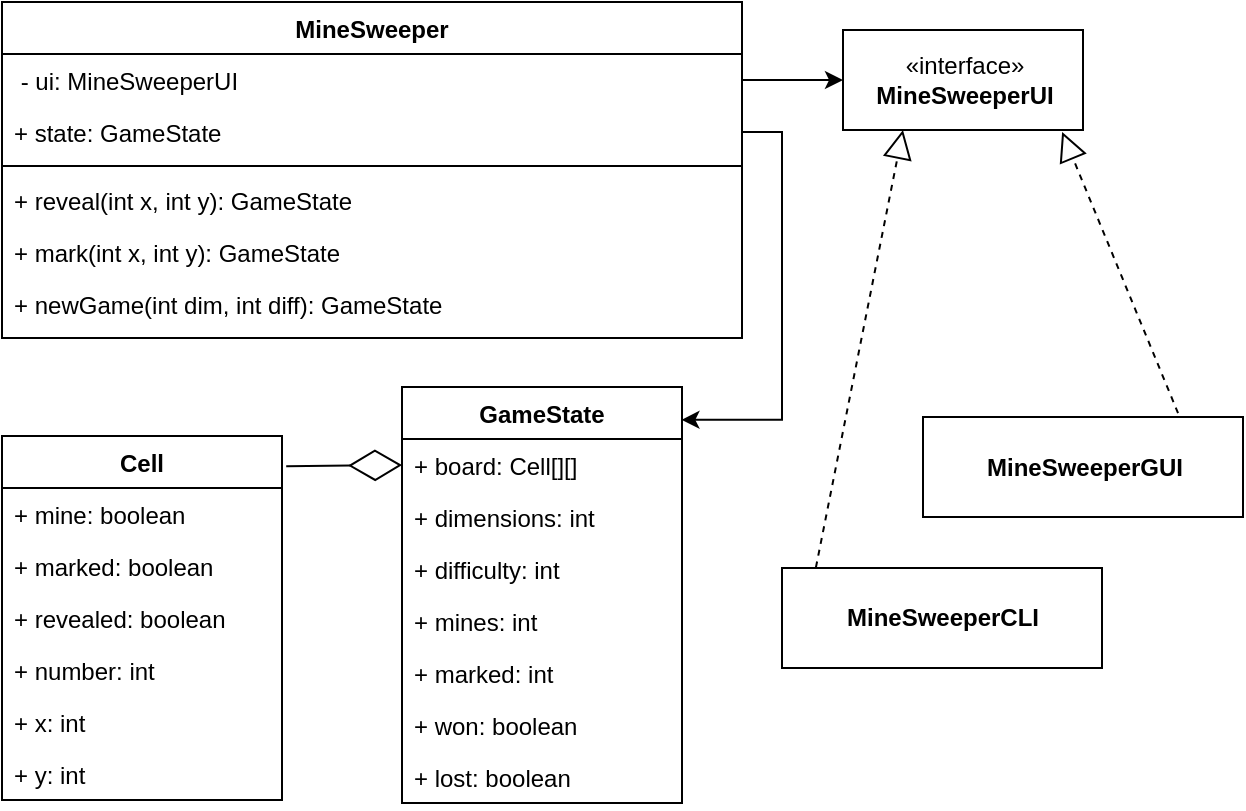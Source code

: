 <mxfile version="10.6.3" type="device"><diagram id="_jWcSGQf4a_v3ilH2a-H" name="Page-1"><mxGraphModel dx="1394" dy="773" grid="1" gridSize="10" guides="1" tooltips="1" connect="1" arrows="1" fold="1" page="1" pageScale="1" pageWidth="827" pageHeight="1169" math="0" shadow="0"><root><mxCell id="0"/><mxCell id="1" parent="0"/><mxCell id="P55-bwk9CbL3GnsySoat-1" value="MineSweeper&#xA;" style="swimlane;fontStyle=1;align=center;verticalAlign=top;childLayout=stackLayout;horizontal=1;startSize=26;horizontalStack=0;resizeParent=1;resizeParentMax=0;resizeLast=0;collapsible=1;marginBottom=0;" vertex="1" parent="1"><mxGeometry x="20" y="20" width="370" height="168" as="geometry"><mxRectangle x="180" y="182" width="150" height="26" as="alternateBounds"/></mxGeometry></mxCell><mxCell id="P55-bwk9CbL3GnsySoat-59" value=" - ui: MineSweeperUI" style="text;strokeColor=none;fillColor=none;align=left;verticalAlign=top;spacingLeft=4;spacingRight=4;overflow=hidden;rotatable=0;points=[[0,0.5],[1,0.5]];portConstraint=eastwest;" vertex="1" parent="P55-bwk9CbL3GnsySoat-1"><mxGeometry y="26" width="370" height="26" as="geometry"/></mxCell><mxCell id="P55-bwk9CbL3GnsySoat-2" value="+ state: GameState&#xA;" style="text;strokeColor=none;fillColor=none;align=left;verticalAlign=top;spacingLeft=4;spacingRight=4;overflow=hidden;rotatable=0;points=[[0,0.5],[1,0.5]];portConstraint=eastwest;" vertex="1" parent="P55-bwk9CbL3GnsySoat-1"><mxGeometry y="52" width="370" height="26" as="geometry"/></mxCell><mxCell id="P55-bwk9CbL3GnsySoat-3" value="" style="line;strokeWidth=1;fillColor=none;align=left;verticalAlign=middle;spacingTop=-1;spacingLeft=3;spacingRight=3;rotatable=0;labelPosition=right;points=[];portConstraint=eastwest;" vertex="1" parent="P55-bwk9CbL3GnsySoat-1"><mxGeometry y="78" width="370" height="8" as="geometry"/></mxCell><mxCell id="P55-bwk9CbL3GnsySoat-4" value="+ reveal(int x, int y): GameState" style="text;strokeColor=none;fillColor=none;align=left;verticalAlign=top;spacingLeft=4;spacingRight=4;overflow=hidden;rotatable=0;points=[[0,0.5],[1,0.5]];portConstraint=eastwest;" vertex="1" parent="P55-bwk9CbL3GnsySoat-1"><mxGeometry y="86" width="370" height="26" as="geometry"/></mxCell><mxCell id="P55-bwk9CbL3GnsySoat-34" value="+ mark(int x, int y): GameState" style="text;strokeColor=none;fillColor=none;align=left;verticalAlign=top;spacingLeft=4;spacingRight=4;overflow=hidden;rotatable=0;points=[[0,0.5],[1,0.5]];portConstraint=eastwest;" vertex="1" parent="P55-bwk9CbL3GnsySoat-1"><mxGeometry y="112" width="370" height="26" as="geometry"/></mxCell><mxCell id="P55-bwk9CbL3GnsySoat-17" value="+ newGame(int dim, int diff): GameState" style="text;strokeColor=none;fillColor=none;align=left;verticalAlign=top;spacingLeft=4;spacingRight=4;overflow=hidden;rotatable=0;points=[[0,0.5],[1,0.5]];portConstraint=eastwest;" vertex="1" parent="P55-bwk9CbL3GnsySoat-1"><mxGeometry y="138" width="370" height="30" as="geometry"/></mxCell><mxCell id="P55-bwk9CbL3GnsySoat-5" value="GameState" style="swimlane;fontStyle=1;childLayout=stackLayout;horizontal=1;startSize=26;fillColor=none;horizontalStack=0;resizeParent=1;resizeParentMax=0;resizeLast=0;collapsible=1;marginBottom=0;" vertex="1" parent="1"><mxGeometry x="220" y="212.5" width="140" height="208" as="geometry"/></mxCell><mxCell id="P55-bwk9CbL3GnsySoat-6" value="+ board: Cell[][]" style="text;strokeColor=none;fillColor=none;align=left;verticalAlign=top;spacingLeft=4;spacingRight=4;overflow=hidden;rotatable=0;points=[[0,0.5],[1,0.5]];portConstraint=eastwest;" vertex="1" parent="P55-bwk9CbL3GnsySoat-5"><mxGeometry y="26" width="140" height="26" as="geometry"/></mxCell><mxCell id="P55-bwk9CbL3GnsySoat-20" value="+ dimensions: int" style="text;strokeColor=none;fillColor=none;align=left;verticalAlign=top;spacingLeft=4;spacingRight=4;overflow=hidden;rotatable=0;points=[[0,0.5],[1,0.5]];portConstraint=eastwest;" vertex="1" parent="P55-bwk9CbL3GnsySoat-5"><mxGeometry y="52" width="140" height="26" as="geometry"/></mxCell><mxCell id="P55-bwk9CbL3GnsySoat-21" value="+ difficulty: int" style="text;strokeColor=none;fillColor=none;align=left;verticalAlign=top;spacingLeft=4;spacingRight=4;overflow=hidden;rotatable=0;points=[[0,0.5],[1,0.5]];portConstraint=eastwest;" vertex="1" parent="P55-bwk9CbL3GnsySoat-5"><mxGeometry y="78" width="140" height="26" as="geometry"/></mxCell><mxCell id="P55-bwk9CbL3GnsySoat-7" value="+ mines: int" style="text;strokeColor=none;fillColor=none;align=left;verticalAlign=top;spacingLeft=4;spacingRight=4;overflow=hidden;rotatable=0;points=[[0,0.5],[1,0.5]];portConstraint=eastwest;" vertex="1" parent="P55-bwk9CbL3GnsySoat-5"><mxGeometry y="104" width="140" height="26" as="geometry"/></mxCell><mxCell id="P55-bwk9CbL3GnsySoat-8" value="+ marked: int" style="text;strokeColor=none;fillColor=none;align=left;verticalAlign=top;spacingLeft=4;spacingRight=4;overflow=hidden;rotatable=0;points=[[0,0.5],[1,0.5]];portConstraint=eastwest;" vertex="1" parent="P55-bwk9CbL3GnsySoat-5"><mxGeometry y="130" width="140" height="26" as="geometry"/></mxCell><mxCell id="P55-bwk9CbL3GnsySoat-18" value="+ won: boolean" style="text;strokeColor=none;fillColor=none;align=left;verticalAlign=top;spacingLeft=4;spacingRight=4;overflow=hidden;rotatable=0;points=[[0,0.5],[1,0.5]];portConstraint=eastwest;" vertex="1" parent="P55-bwk9CbL3GnsySoat-5"><mxGeometry y="156" width="140" height="26" as="geometry"/></mxCell><mxCell id="P55-bwk9CbL3GnsySoat-19" value="+ lost: boolean" style="text;strokeColor=none;fillColor=none;align=left;verticalAlign=top;spacingLeft=4;spacingRight=4;overflow=hidden;rotatable=0;points=[[0,0.5],[1,0.5]];portConstraint=eastwest;" vertex="1" parent="P55-bwk9CbL3GnsySoat-5"><mxGeometry y="182" width="140" height="26" as="geometry"/></mxCell><mxCell id="P55-bwk9CbL3GnsySoat-26" value="Cell" style="swimlane;fontStyle=1;childLayout=stackLayout;horizontal=1;startSize=26;fillColor=none;horizontalStack=0;resizeParent=1;resizeParentMax=0;resizeLast=0;collapsible=1;marginBottom=0;" vertex="1" parent="1"><mxGeometry x="20" y="237" width="140" height="182" as="geometry"/></mxCell><mxCell id="P55-bwk9CbL3GnsySoat-27" value="+ mine: boolean" style="text;strokeColor=none;fillColor=none;align=left;verticalAlign=top;spacingLeft=4;spacingRight=4;overflow=hidden;rotatable=0;points=[[0,0.5],[1,0.5]];portConstraint=eastwest;" vertex="1" parent="P55-bwk9CbL3GnsySoat-26"><mxGeometry y="26" width="140" height="26" as="geometry"/></mxCell><mxCell id="P55-bwk9CbL3GnsySoat-28" value="+ marked: boolean" style="text;strokeColor=none;fillColor=none;align=left;verticalAlign=top;spacingLeft=4;spacingRight=4;overflow=hidden;rotatable=0;points=[[0,0.5],[1,0.5]];portConstraint=eastwest;" vertex="1" parent="P55-bwk9CbL3GnsySoat-26"><mxGeometry y="52" width="140" height="26" as="geometry"/></mxCell><mxCell id="P55-bwk9CbL3GnsySoat-29" value="+ revealed: boolean" style="text;strokeColor=none;fillColor=none;align=left;verticalAlign=top;spacingLeft=4;spacingRight=4;overflow=hidden;rotatable=0;points=[[0,0.5],[1,0.5]];portConstraint=eastwest;" vertex="1" parent="P55-bwk9CbL3GnsySoat-26"><mxGeometry y="78" width="140" height="26" as="geometry"/></mxCell><mxCell id="P55-bwk9CbL3GnsySoat-30" value="+ number: int" style="text;strokeColor=none;fillColor=none;align=left;verticalAlign=top;spacingLeft=4;spacingRight=4;overflow=hidden;rotatable=0;points=[[0,0.5],[1,0.5]];portConstraint=eastwest;" vertex="1" parent="P55-bwk9CbL3GnsySoat-26"><mxGeometry y="104" width="140" height="26" as="geometry"/></mxCell><mxCell id="P55-bwk9CbL3GnsySoat-31" value="+ x: int" style="text;strokeColor=none;fillColor=none;align=left;verticalAlign=top;spacingLeft=4;spacingRight=4;overflow=hidden;rotatable=0;points=[[0,0.5],[1,0.5]];portConstraint=eastwest;" vertex="1" parent="P55-bwk9CbL3GnsySoat-26"><mxGeometry y="130" width="140" height="26" as="geometry"/></mxCell><mxCell id="P55-bwk9CbL3GnsySoat-32" value="+ y: int" style="text;strokeColor=none;fillColor=none;align=left;verticalAlign=top;spacingLeft=4;spacingRight=4;overflow=hidden;rotatable=0;points=[[0,0.5],[1,0.5]];portConstraint=eastwest;" vertex="1" parent="P55-bwk9CbL3GnsySoat-26"><mxGeometry y="156" width="140" height="26" as="geometry"/></mxCell><mxCell id="P55-bwk9CbL3GnsySoat-43" value="«interface»&lt;br&gt;&lt;b&gt;MineSweeperUI&lt;/b&gt;" style="html=1;" vertex="1" parent="1"><mxGeometry x="440.5" y="34" width="120" height="50" as="geometry"/></mxCell><mxCell id="P55-bwk9CbL3GnsySoat-50" style="edgeStyle=orthogonalEdgeStyle;rounded=0;orthogonalLoop=1;jettySize=auto;html=1;entryX=0;entryY=0.5;entryDx=0;entryDy=0;exitX=1;exitY=0.5;exitDx=0;exitDy=0;" edge="1" parent="1" source="P55-bwk9CbL3GnsySoat-59" target="P55-bwk9CbL3GnsySoat-43"><mxGeometry relative="1" as="geometry"><mxPoint x="285" y="45" as="sourcePoint"/></mxGeometry></mxCell><mxCell id="P55-bwk9CbL3GnsySoat-52" style="edgeStyle=orthogonalEdgeStyle;rounded=0;orthogonalLoop=1;jettySize=auto;html=1;entryX=0.998;entryY=0.079;entryDx=0;entryDy=0;entryPerimeter=0;" edge="1" parent="1" source="P55-bwk9CbL3GnsySoat-2" target="P55-bwk9CbL3GnsySoat-5"><mxGeometry relative="1" as="geometry"><mxPoint x="515" y="380" as="targetPoint"/></mxGeometry></mxCell><mxCell id="P55-bwk9CbL3GnsySoat-53" value="" style="endArrow=diamondThin;endFill=0;endSize=24;html=1;entryX=0;entryY=0.5;entryDx=0;entryDy=0;exitX=1.015;exitY=0.083;exitDx=0;exitDy=0;exitPerimeter=0;" edge="1" parent="1" source="P55-bwk9CbL3GnsySoat-26" target="P55-bwk9CbL3GnsySoat-6"><mxGeometry width="160" relative="1" as="geometry"><mxPoint x="95" y="690" as="sourcePoint"/><mxPoint x="255" y="690" as="targetPoint"/></mxGeometry></mxCell><mxCell id="P55-bwk9CbL3GnsySoat-54" value="&lt;div&gt;&lt;b&gt;MineSweeperCLI&lt;/b&gt;&lt;/div&gt;" style="html=1;" vertex="1" parent="1"><mxGeometry x="410" y="303" width="160" height="50" as="geometry"/></mxCell><mxCell id="P55-bwk9CbL3GnsySoat-55" value="&lt;div&gt;&lt;b&gt;MineSweeperGUI&lt;/b&gt;&lt;/div&gt;" style="html=1;" vertex="1" parent="1"><mxGeometry x="480.5" y="227.5" width="160" height="50" as="geometry"/></mxCell><mxCell id="P55-bwk9CbL3GnsySoat-56" value="" style="endArrow=block;dashed=1;endFill=0;endSize=12;html=1;exitX=0.106;exitY=-0.006;exitDx=0;exitDy=0;entryX=0.25;entryY=1;entryDx=0;entryDy=0;exitPerimeter=0;" edge="1" parent="1" source="P55-bwk9CbL3GnsySoat-54" target="P55-bwk9CbL3GnsySoat-43"><mxGeometry width="160" relative="1" as="geometry"><mxPoint x="530" y="200" as="sourcePoint"/><mxPoint x="690" y="200" as="targetPoint"/></mxGeometry></mxCell><mxCell id="P55-bwk9CbL3GnsySoat-57" value="" style="endArrow=block;dashed=1;endFill=0;endSize=12;html=1;entryX=0.913;entryY=1.02;entryDx=0;entryDy=0;exitX=0.797;exitY=-0.039;exitDx=0;exitDy=0;entryPerimeter=0;exitPerimeter=0;" edge="1" parent="1" source="P55-bwk9CbL3GnsySoat-55" target="P55-bwk9CbL3GnsySoat-43"><mxGeometry width="160" relative="1" as="geometry"><mxPoint x="490" y="250" as="sourcePoint"/><mxPoint x="650" y="250" as="targetPoint"/></mxGeometry></mxCell></root></mxGraphModel></diagram></mxfile>